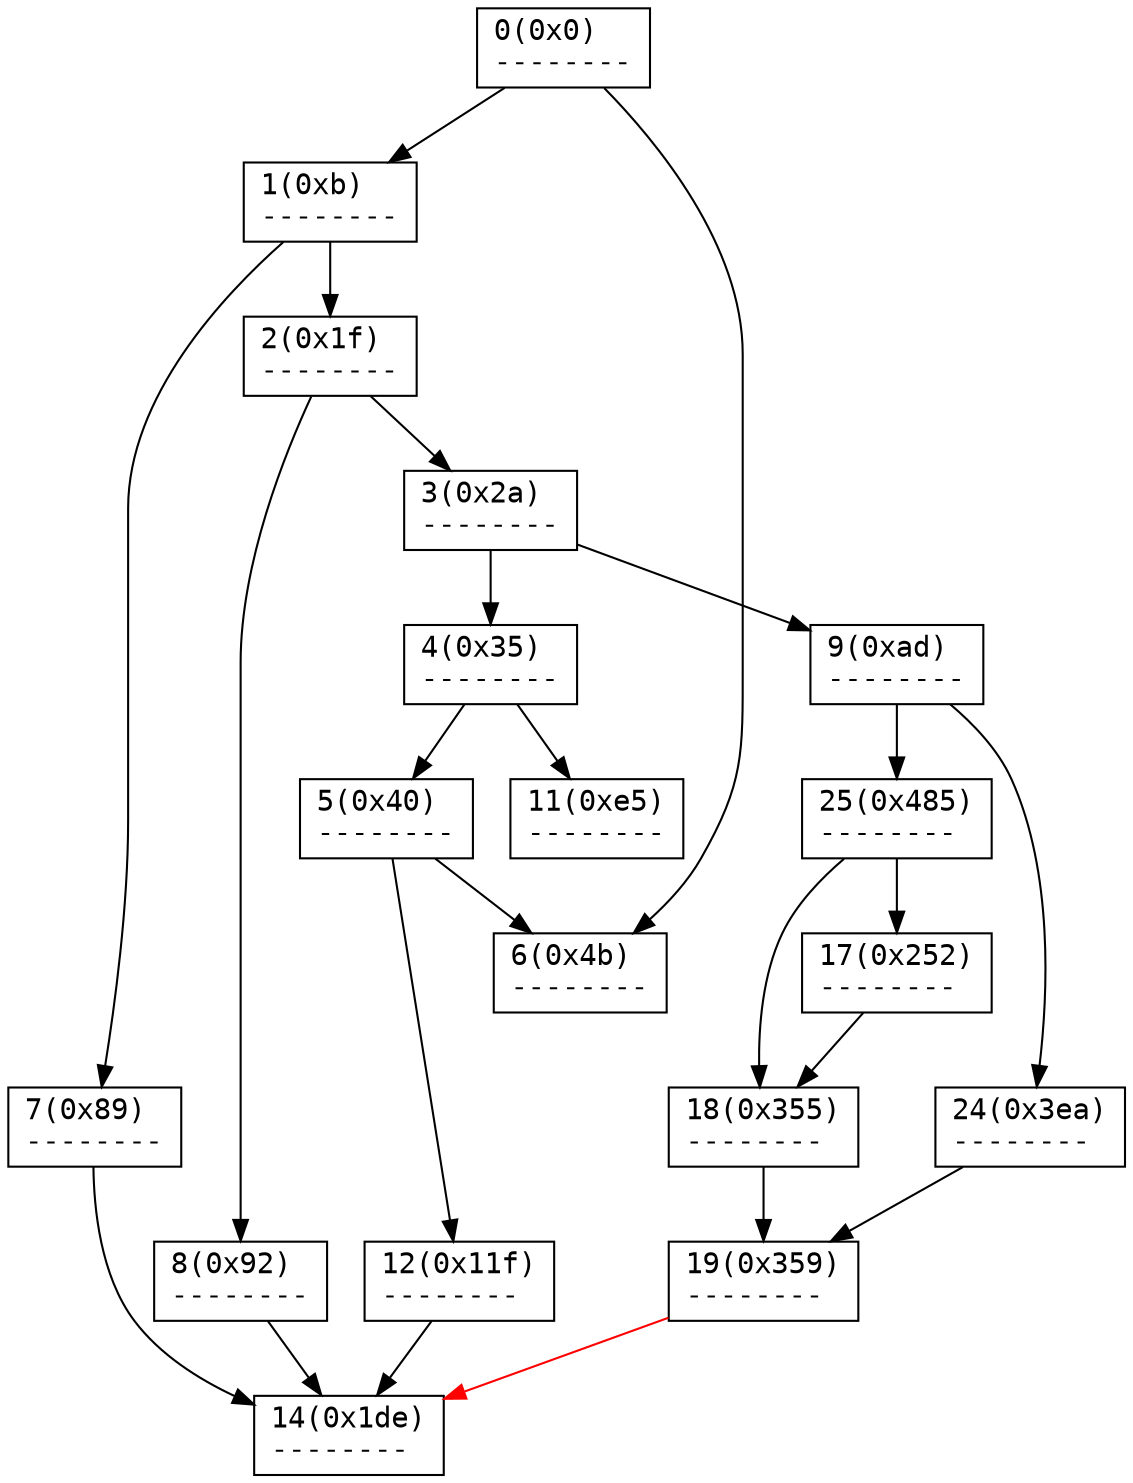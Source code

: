 digraph {
node [shape=rect,fontname="Courier"];
0[label="0(0x0)\l--------\l"];
0 -> 1
0 -> 6
1[label="1(0xb)\l--------\l"];
1 -> 2
1 -> 7
2[label="2(0x1f)\l--------\l"];
2 -> 8
2 -> 3
3[label="3(0x2a)\l--------\l"];
3 -> 9
3 -> 4
4[label="4(0x35)\l--------\l"];
4 -> 11
4 -> 5
5[label="5(0x40)\l--------\l"];
5 -> 12
5 -> 6
6[label="6(0x4b)\l--------\l"];
7[label="7(0x89)\l--------\l"];
7 -> 14
8[label="8(0x92)\l--------\l"];
8 -> 14
9[label="9(0xad)\l--------\l"];
9 -> 24
9 -> 25
11[label="11(0xe5)\l--------\l"];
12[label="12(0x11f)\l--------\l"];
12 -> 14
14[label="14(0x1de)\l--------\l"];
17[label="17(0x252)\l--------\l"];
17 -> 18
18[label="18(0x355)\l--------\l"];
18 -> 19
19[label="19(0x359)\l--------\l"];
19 -> 14[color=red]
24[label="24(0x3ea)\l--------\l"];
24 -> 19
25[label="25(0x485)\l--------\l"];
25 -> 17
25 -> 18
}
